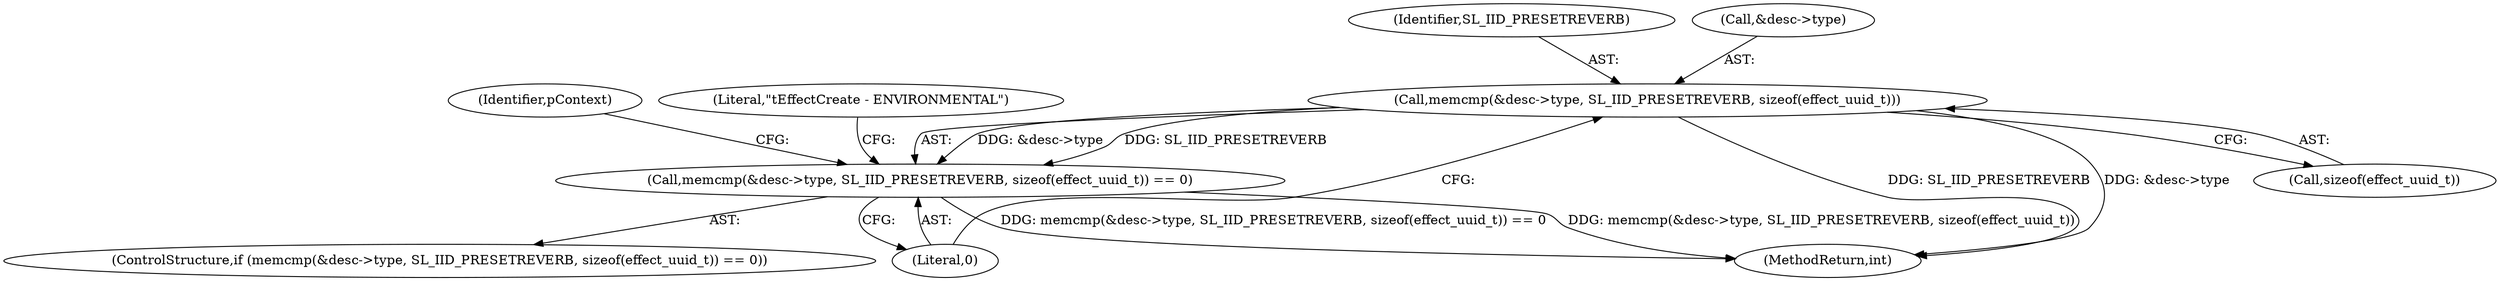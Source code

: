 digraph "0_Android_aeea52da00d210587fb3ed895de3d5f2e0264c88_5@API" {
"1000222" [label="(Call,memcmp(&desc->type, SL_IID_PRESETREVERB, sizeof(effect_uuid_t)))"];
"1000221" [label="(Call,memcmp(&desc->type, SL_IID_PRESETREVERB, sizeof(effect_uuid_t)) == 0)"];
"1000220" [label="(ControlStructure,if (memcmp(&desc->type, SL_IID_PRESETREVERB, sizeof(effect_uuid_t)) == 0))"];
"1000227" [label="(Identifier,SL_IID_PRESETREVERB)"];
"1000223" [label="(Call,&desc->type)"];
"1000230" [label="(Literal,0)"];
"1000221" [label="(Call,memcmp(&desc->type, SL_IID_PRESETREVERB, sizeof(effect_uuid_t)) == 0)"];
"1000353" [label="(MethodReturn,int)"];
"1000228" [label="(Call,sizeof(effect_uuid_t))"];
"1000222" [label="(Call,memcmp(&desc->type, SL_IID_PRESETREVERB, sizeof(effect_uuid_t)))"];
"1000234" [label="(Identifier,pContext)"];
"1000254" [label="(Literal,\"\tEffectCreate - ENVIRONMENTAL\")"];
"1000222" -> "1000221"  [label="AST: "];
"1000222" -> "1000228"  [label="CFG: "];
"1000223" -> "1000222"  [label="AST: "];
"1000227" -> "1000222"  [label="AST: "];
"1000228" -> "1000222"  [label="AST: "];
"1000230" -> "1000222"  [label="CFG: "];
"1000222" -> "1000353"  [label="DDG: SL_IID_PRESETREVERB"];
"1000222" -> "1000353"  [label="DDG: &desc->type"];
"1000222" -> "1000221"  [label="DDG: &desc->type"];
"1000222" -> "1000221"  [label="DDG: SL_IID_PRESETREVERB"];
"1000221" -> "1000220"  [label="AST: "];
"1000221" -> "1000230"  [label="CFG: "];
"1000230" -> "1000221"  [label="AST: "];
"1000234" -> "1000221"  [label="CFG: "];
"1000254" -> "1000221"  [label="CFG: "];
"1000221" -> "1000353"  [label="DDG: memcmp(&desc->type, SL_IID_PRESETREVERB, sizeof(effect_uuid_t)) == 0"];
"1000221" -> "1000353"  [label="DDG: memcmp(&desc->type, SL_IID_PRESETREVERB, sizeof(effect_uuid_t))"];
}
